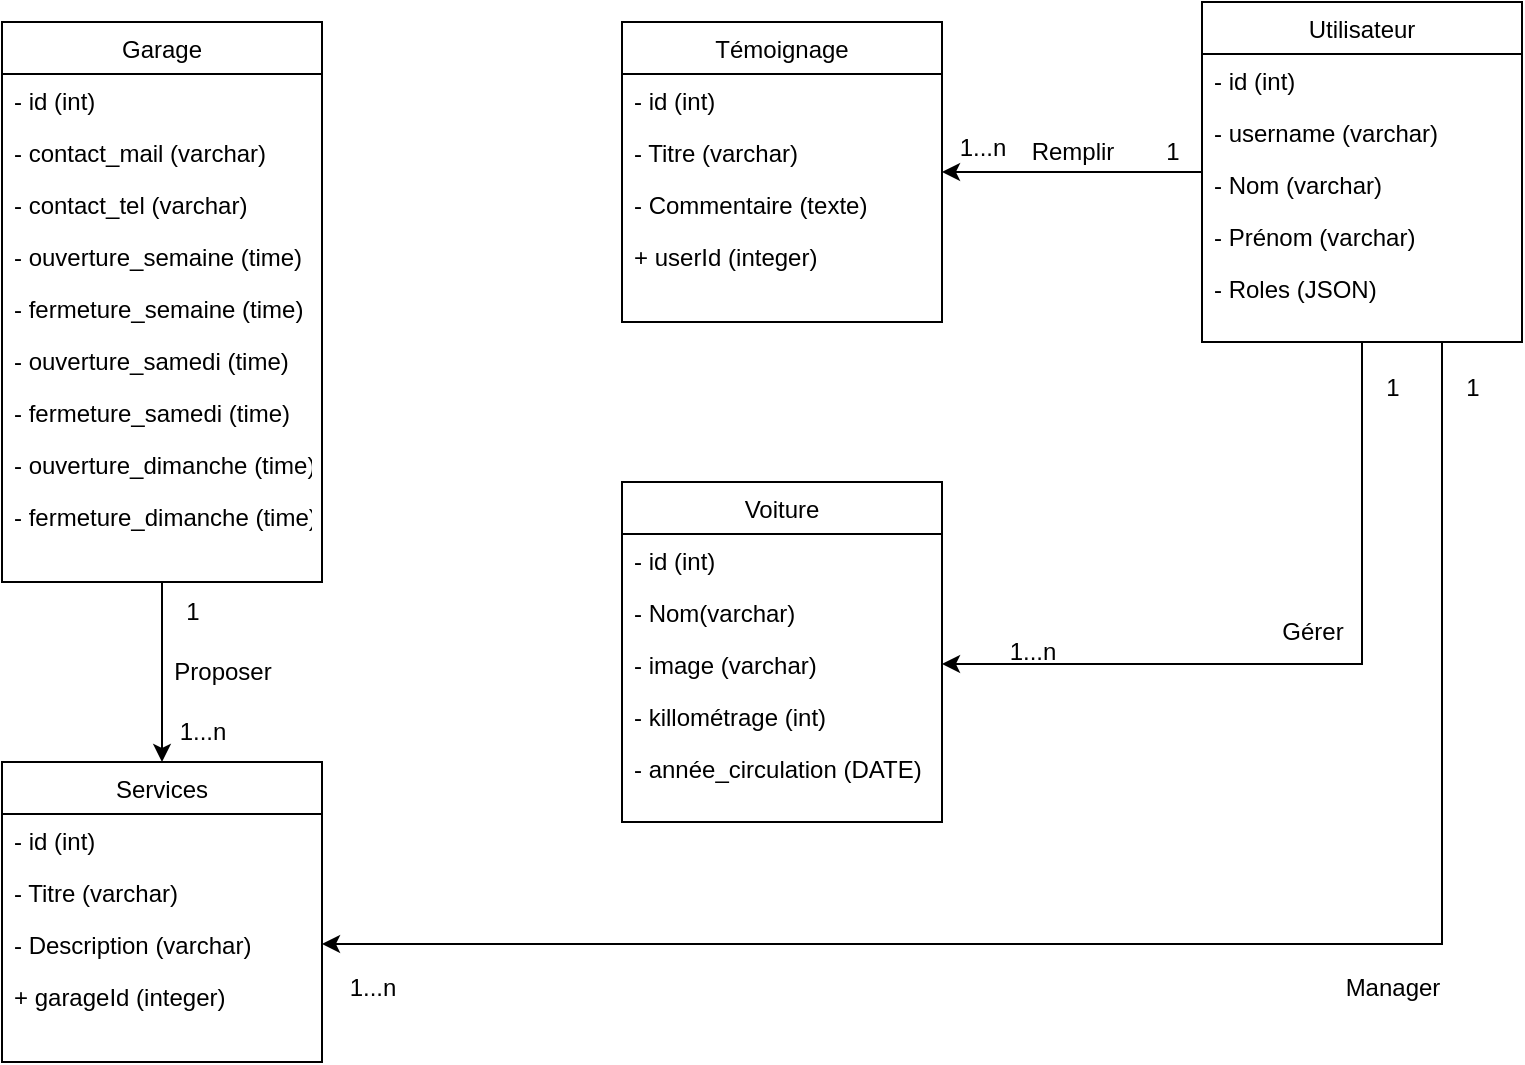 <mxfile version="23.1.5" type="device">
  <diagram id="C5RBs43oDa-KdzZeNtuy" name="Page-1">
    <mxGraphModel dx="1434" dy="746" grid="1" gridSize="10" guides="1" tooltips="1" connect="1" arrows="1" fold="1" page="1" pageScale="1" pageWidth="827" pageHeight="1169" math="0" shadow="0">
      <root>
        <mxCell id="WIyWlLk6GJQsqaUBKTNV-0" />
        <mxCell id="WIyWlLk6GJQsqaUBKTNV-1" parent="WIyWlLk6GJQsqaUBKTNV-0" />
        <mxCell id="V9VzeY_xeNiOUcqXpFap-7" value="" style="edgeStyle=orthogonalEdgeStyle;rounded=0;orthogonalLoop=1;jettySize=auto;html=1;" parent="WIyWlLk6GJQsqaUBKTNV-1" source="zkfFHV4jXpPFQw0GAbJ--17" target="V9VzeY_xeNiOUcqXpFap-1" edge="1">
          <mxGeometry relative="1" as="geometry" />
        </mxCell>
        <mxCell id="n9WYnICfEyUVb_1-B87v-4" style="edgeStyle=orthogonalEdgeStyle;rounded=0;orthogonalLoop=1;jettySize=auto;html=1;exitX=0.5;exitY=1;exitDx=0;exitDy=0;entryX=1;entryY=0.5;entryDx=0;entryDy=0;" edge="1" parent="WIyWlLk6GJQsqaUBKTNV-1" source="zkfFHV4jXpPFQw0GAbJ--17" target="V9VzeY_xeNiOUcqXpFap-24">
          <mxGeometry relative="1" as="geometry" />
        </mxCell>
        <mxCell id="n9WYnICfEyUVb_1-B87v-8" style="edgeStyle=orthogonalEdgeStyle;rounded=0;orthogonalLoop=1;jettySize=auto;html=1;exitX=0.75;exitY=1;exitDx=0;exitDy=0;entryX=1;entryY=0.5;entryDx=0;entryDy=0;" edge="1" parent="WIyWlLk6GJQsqaUBKTNV-1" source="zkfFHV4jXpPFQw0GAbJ--17" target="V9VzeY_xeNiOUcqXpFap-17">
          <mxGeometry relative="1" as="geometry" />
        </mxCell>
        <mxCell id="zkfFHV4jXpPFQw0GAbJ--17" value="Utilisateur" style="swimlane;fontStyle=0;align=center;verticalAlign=top;childLayout=stackLayout;horizontal=1;startSize=26;horizontalStack=0;resizeParent=1;resizeLast=0;collapsible=1;marginBottom=0;rounded=0;shadow=0;strokeWidth=1;" parent="WIyWlLk6GJQsqaUBKTNV-1" vertex="1">
          <mxGeometry x="640" y="40" width="160" height="170" as="geometry">
            <mxRectangle x="640" y="40" width="160" height="26" as="alternateBounds" />
          </mxGeometry>
        </mxCell>
        <mxCell id="zkfFHV4jXpPFQw0GAbJ--18" value="- id (int)" style="text;align=left;verticalAlign=top;spacingLeft=4;spacingRight=4;overflow=hidden;rotatable=0;points=[[0,0.5],[1,0.5]];portConstraint=eastwest;" parent="zkfFHV4jXpPFQw0GAbJ--17" vertex="1">
          <mxGeometry y="26" width="160" height="26" as="geometry" />
        </mxCell>
        <mxCell id="zkfFHV4jXpPFQw0GAbJ--19" value="- username (varchar)" style="text;align=left;verticalAlign=top;spacingLeft=4;spacingRight=4;overflow=hidden;rotatable=0;points=[[0,0.5],[1,0.5]];portConstraint=eastwest;rounded=0;shadow=0;html=0;" parent="zkfFHV4jXpPFQw0GAbJ--17" vertex="1">
          <mxGeometry y="52" width="160" height="26" as="geometry" />
        </mxCell>
        <mxCell id="zkfFHV4jXpPFQw0GAbJ--20" value="- Nom (varchar)   " style="text;align=left;verticalAlign=top;spacingLeft=4;spacingRight=4;overflow=hidden;rotatable=0;points=[[0,0.5],[1,0.5]];portConstraint=eastwest;rounded=0;shadow=0;html=0;" parent="zkfFHV4jXpPFQw0GAbJ--17" vertex="1">
          <mxGeometry y="78" width="160" height="26" as="geometry" />
        </mxCell>
        <mxCell id="zkfFHV4jXpPFQw0GAbJ--21" value="- Prénom (varchar)" style="text;align=left;verticalAlign=top;spacingLeft=4;spacingRight=4;overflow=hidden;rotatable=0;points=[[0,0.5],[1,0.5]];portConstraint=eastwest;rounded=0;shadow=0;html=0;" parent="zkfFHV4jXpPFQw0GAbJ--17" vertex="1">
          <mxGeometry y="104" width="160" height="26" as="geometry" />
        </mxCell>
        <mxCell id="zkfFHV4jXpPFQw0GAbJ--22" value="- Roles (JSON)" style="text;align=left;verticalAlign=top;spacingLeft=4;spacingRight=4;overflow=hidden;rotatable=0;points=[[0,0.5],[1,0.5]];portConstraint=eastwest;rounded=0;shadow=0;html=0;" parent="zkfFHV4jXpPFQw0GAbJ--17" vertex="1">
          <mxGeometry y="130" width="160" height="26" as="geometry" />
        </mxCell>
        <mxCell id="V9VzeY_xeNiOUcqXpFap-1" value="Témoignage" style="swimlane;fontStyle=0;align=center;verticalAlign=top;childLayout=stackLayout;horizontal=1;startSize=26;horizontalStack=0;resizeParent=1;resizeLast=0;collapsible=1;marginBottom=0;rounded=0;shadow=0;strokeWidth=1;" parent="WIyWlLk6GJQsqaUBKTNV-1" vertex="1">
          <mxGeometry x="350" y="50" width="160" height="150" as="geometry">
            <mxRectangle x="640" y="40" width="160" height="26" as="alternateBounds" />
          </mxGeometry>
        </mxCell>
        <mxCell id="V9VzeY_xeNiOUcqXpFap-2" value="- id (int)" style="text;align=left;verticalAlign=top;spacingLeft=4;spacingRight=4;overflow=hidden;rotatable=0;points=[[0,0.5],[1,0.5]];portConstraint=eastwest;" parent="V9VzeY_xeNiOUcqXpFap-1" vertex="1">
          <mxGeometry y="26" width="160" height="26" as="geometry" />
        </mxCell>
        <mxCell id="V9VzeY_xeNiOUcqXpFap-3" value="- Titre (varchar)" style="text;align=left;verticalAlign=top;spacingLeft=4;spacingRight=4;overflow=hidden;rotatable=0;points=[[0,0.5],[1,0.5]];portConstraint=eastwest;rounded=0;shadow=0;html=0;" parent="V9VzeY_xeNiOUcqXpFap-1" vertex="1">
          <mxGeometry y="52" width="160" height="26" as="geometry" />
        </mxCell>
        <mxCell id="V9VzeY_xeNiOUcqXpFap-4" value="- Commentaire (texte)   " style="text;align=left;verticalAlign=top;spacingLeft=4;spacingRight=4;overflow=hidden;rotatable=0;points=[[0,0.5],[1,0.5]];portConstraint=eastwest;rounded=0;shadow=0;html=0;" parent="V9VzeY_xeNiOUcqXpFap-1" vertex="1">
          <mxGeometry y="78" width="160" height="26" as="geometry" />
        </mxCell>
        <mxCell id="V9VzeY_xeNiOUcqXpFap-5" value="+ userId (integer)" style="text;align=left;verticalAlign=top;spacingLeft=4;spacingRight=4;overflow=hidden;rotatable=0;points=[[0,0.5],[1,0.5]];portConstraint=eastwest;rounded=0;shadow=0;html=0;" parent="V9VzeY_xeNiOUcqXpFap-1" vertex="1">
          <mxGeometry y="104" width="160" height="26" as="geometry" />
        </mxCell>
        <mxCell id="V9VzeY_xeNiOUcqXpFap-20" value="" style="edgeStyle=orthogonalEdgeStyle;rounded=0;orthogonalLoop=1;jettySize=auto;html=1;" parent="WIyWlLk6GJQsqaUBKTNV-1" source="V9VzeY_xeNiOUcqXpFap-8" target="V9VzeY_xeNiOUcqXpFap-14" edge="1">
          <mxGeometry relative="1" as="geometry" />
        </mxCell>
        <mxCell id="V9VzeY_xeNiOUcqXpFap-8" value="Garage" style="swimlane;fontStyle=0;align=center;verticalAlign=top;childLayout=stackLayout;horizontal=1;startSize=26;horizontalStack=0;resizeParent=1;resizeLast=0;collapsible=1;marginBottom=0;rounded=0;shadow=0;strokeWidth=1;" parent="WIyWlLk6GJQsqaUBKTNV-1" vertex="1">
          <mxGeometry x="40" y="50" width="160" height="280" as="geometry">
            <mxRectangle x="640" y="40" width="160" height="26" as="alternateBounds" />
          </mxGeometry>
        </mxCell>
        <mxCell id="V9VzeY_xeNiOUcqXpFap-9" value="- id (int)" style="text;align=left;verticalAlign=top;spacingLeft=4;spacingRight=4;overflow=hidden;rotatable=0;points=[[0,0.5],[1,0.5]];portConstraint=eastwest;" parent="V9VzeY_xeNiOUcqXpFap-8" vertex="1">
          <mxGeometry y="26" width="160" height="26" as="geometry" />
        </mxCell>
        <mxCell id="V9VzeY_xeNiOUcqXpFap-10" value="- contact_mail (varchar)" style="text;align=left;verticalAlign=top;spacingLeft=4;spacingRight=4;overflow=hidden;rotatable=0;points=[[0,0.5],[1,0.5]];portConstraint=eastwest;rounded=0;shadow=0;html=0;" parent="V9VzeY_xeNiOUcqXpFap-8" vertex="1">
          <mxGeometry y="52" width="160" height="26" as="geometry" />
        </mxCell>
        <mxCell id="V9VzeY_xeNiOUcqXpFap-11" value="- contact_tel (varchar)" style="text;align=left;verticalAlign=top;spacingLeft=4;spacingRight=4;overflow=hidden;rotatable=0;points=[[0,0.5],[1,0.5]];portConstraint=eastwest;rounded=0;shadow=0;html=0;" parent="V9VzeY_xeNiOUcqXpFap-8" vertex="1">
          <mxGeometry y="78" width="160" height="26" as="geometry" />
        </mxCell>
        <mxCell id="V9VzeY_xeNiOUcqXpFap-12" value="- ouverture_semaine (time)" style="text;align=left;verticalAlign=top;spacingLeft=4;spacingRight=4;overflow=hidden;rotatable=0;points=[[0,0.5],[1,0.5]];portConstraint=eastwest;rounded=0;shadow=0;html=0;" parent="V9VzeY_xeNiOUcqXpFap-8" vertex="1">
          <mxGeometry y="104" width="160" height="26" as="geometry" />
        </mxCell>
        <mxCell id="V9VzeY_xeNiOUcqXpFap-13" value="- fermeture_semaine (time)" style="text;align=left;verticalAlign=top;spacingLeft=4;spacingRight=4;overflow=hidden;rotatable=0;points=[[0,0.5],[1,0.5]];portConstraint=eastwest;rounded=0;shadow=0;html=0;" parent="V9VzeY_xeNiOUcqXpFap-8" vertex="1">
          <mxGeometry y="130" width="160" height="26" as="geometry" />
        </mxCell>
        <mxCell id="V9VzeY_xeNiOUcqXpFap-28" value="- ouverture_samedi (time)" style="text;align=left;verticalAlign=top;spacingLeft=4;spacingRight=4;overflow=hidden;rotatable=0;points=[[0,0.5],[1,0.5]];portConstraint=eastwest;rounded=0;shadow=0;html=0;" parent="V9VzeY_xeNiOUcqXpFap-8" vertex="1">
          <mxGeometry y="156" width="160" height="26" as="geometry" />
        </mxCell>
        <mxCell id="V9VzeY_xeNiOUcqXpFap-29" value="- fermeture_samedi (time)" style="text;align=left;verticalAlign=top;spacingLeft=4;spacingRight=4;overflow=hidden;rotatable=0;points=[[0,0.5],[1,0.5]];portConstraint=eastwest;rounded=0;shadow=0;html=0;" parent="V9VzeY_xeNiOUcqXpFap-8" vertex="1">
          <mxGeometry y="182" width="160" height="26" as="geometry" />
        </mxCell>
        <mxCell id="V9VzeY_xeNiOUcqXpFap-30" value="- ouverture_dimanche (time)" style="text;align=left;verticalAlign=top;spacingLeft=4;spacingRight=4;overflow=hidden;rotatable=0;points=[[0,0.5],[1,0.5]];portConstraint=eastwest;rounded=0;shadow=0;html=0;" parent="V9VzeY_xeNiOUcqXpFap-8" vertex="1">
          <mxGeometry y="208" width="160" height="26" as="geometry" />
        </mxCell>
        <mxCell id="V9VzeY_xeNiOUcqXpFap-31" value="- fermeture_dimanche (time)" style="text;align=left;verticalAlign=top;spacingLeft=4;spacingRight=4;overflow=hidden;rotatable=0;points=[[0,0.5],[1,0.5]];portConstraint=eastwest;rounded=0;shadow=0;html=0;" parent="V9VzeY_xeNiOUcqXpFap-8" vertex="1">
          <mxGeometry y="234" width="160" height="26" as="geometry" />
        </mxCell>
        <mxCell id="V9VzeY_xeNiOUcqXpFap-14" value="Services" style="swimlane;fontStyle=0;align=center;verticalAlign=top;childLayout=stackLayout;horizontal=1;startSize=26;horizontalStack=0;resizeParent=1;resizeLast=0;collapsible=1;marginBottom=0;rounded=0;shadow=0;strokeWidth=1;" parent="WIyWlLk6GJQsqaUBKTNV-1" vertex="1">
          <mxGeometry x="40" y="420" width="160" height="150" as="geometry">
            <mxRectangle x="640" y="40" width="160" height="26" as="alternateBounds" />
          </mxGeometry>
        </mxCell>
        <mxCell id="V9VzeY_xeNiOUcqXpFap-15" value="- id (int)" style="text;align=left;verticalAlign=top;spacingLeft=4;spacingRight=4;overflow=hidden;rotatable=0;points=[[0,0.5],[1,0.5]];portConstraint=eastwest;" parent="V9VzeY_xeNiOUcqXpFap-14" vertex="1">
          <mxGeometry y="26" width="160" height="26" as="geometry" />
        </mxCell>
        <mxCell id="V9VzeY_xeNiOUcqXpFap-16" value="- Titre (varchar)" style="text;align=left;verticalAlign=top;spacingLeft=4;spacingRight=4;overflow=hidden;rotatable=0;points=[[0,0.5],[1,0.5]];portConstraint=eastwest;rounded=0;shadow=0;html=0;" parent="V9VzeY_xeNiOUcqXpFap-14" vertex="1">
          <mxGeometry y="52" width="160" height="26" as="geometry" />
        </mxCell>
        <mxCell id="V9VzeY_xeNiOUcqXpFap-17" value="- Description (varchar)   " style="text;align=left;verticalAlign=top;spacingLeft=4;spacingRight=4;overflow=hidden;rotatable=0;points=[[0,0.5],[1,0.5]];portConstraint=eastwest;rounded=0;shadow=0;html=0;" parent="V9VzeY_xeNiOUcqXpFap-14" vertex="1">
          <mxGeometry y="78" width="160" height="26" as="geometry" />
        </mxCell>
        <mxCell id="V9VzeY_xeNiOUcqXpFap-19" value="+ garageId (integer)" style="text;align=left;verticalAlign=top;spacingLeft=4;spacingRight=4;overflow=hidden;rotatable=0;points=[[0,0.5],[1,0.5]];portConstraint=eastwest;rounded=0;shadow=0;html=0;" parent="V9VzeY_xeNiOUcqXpFap-14" vertex="1">
          <mxGeometry y="104" width="160" height="26" as="geometry" />
        </mxCell>
        <mxCell id="V9VzeY_xeNiOUcqXpFap-21" value="Voiture" style="swimlane;fontStyle=0;align=center;verticalAlign=top;childLayout=stackLayout;horizontal=1;startSize=26;horizontalStack=0;resizeParent=1;resizeLast=0;collapsible=1;marginBottom=0;rounded=0;shadow=0;strokeWidth=1;" parent="WIyWlLk6GJQsqaUBKTNV-1" vertex="1">
          <mxGeometry x="350" y="280" width="160" height="170" as="geometry">
            <mxRectangle x="640" y="40" width="160" height="26" as="alternateBounds" />
          </mxGeometry>
        </mxCell>
        <mxCell id="V9VzeY_xeNiOUcqXpFap-22" value="- id (int)" style="text;align=left;verticalAlign=top;spacingLeft=4;spacingRight=4;overflow=hidden;rotatable=0;points=[[0,0.5],[1,0.5]];portConstraint=eastwest;" parent="V9VzeY_xeNiOUcqXpFap-21" vertex="1">
          <mxGeometry y="26" width="160" height="26" as="geometry" />
        </mxCell>
        <mxCell id="V9VzeY_xeNiOUcqXpFap-23" value="- Nom(varchar)" style="text;align=left;verticalAlign=top;spacingLeft=4;spacingRight=4;overflow=hidden;rotatable=0;points=[[0,0.5],[1,0.5]];portConstraint=eastwest;rounded=0;shadow=0;html=0;" parent="V9VzeY_xeNiOUcqXpFap-21" vertex="1">
          <mxGeometry y="52" width="160" height="26" as="geometry" />
        </mxCell>
        <mxCell id="V9VzeY_xeNiOUcqXpFap-24" value="- image (varchar)   " style="text;align=left;verticalAlign=top;spacingLeft=4;spacingRight=4;overflow=hidden;rotatable=0;points=[[0,0.5],[1,0.5]];portConstraint=eastwest;rounded=0;shadow=0;html=0;" parent="V9VzeY_xeNiOUcqXpFap-21" vertex="1">
          <mxGeometry y="78" width="160" height="26" as="geometry" />
        </mxCell>
        <mxCell id="V9VzeY_xeNiOUcqXpFap-25" value="- killométrage (int)" style="text;align=left;verticalAlign=top;spacingLeft=4;spacingRight=4;overflow=hidden;rotatable=0;points=[[0,0.5],[1,0.5]];portConstraint=eastwest;rounded=0;shadow=0;html=0;" parent="V9VzeY_xeNiOUcqXpFap-21" vertex="1">
          <mxGeometry y="104" width="160" height="26" as="geometry" />
        </mxCell>
        <mxCell id="V9VzeY_xeNiOUcqXpFap-26" value="- année_circulation (DATE)" style="text;align=left;verticalAlign=top;spacingLeft=4;spacingRight=4;overflow=hidden;rotatable=0;points=[[0,0.5],[1,0.5]];portConstraint=eastwest;rounded=0;shadow=0;html=0;" parent="V9VzeY_xeNiOUcqXpFap-21" vertex="1">
          <mxGeometry y="130" width="160" height="26" as="geometry" />
        </mxCell>
        <mxCell id="V9VzeY_xeNiOUcqXpFap-32" value="Remplir" style="text;html=1;align=center;verticalAlign=middle;resizable=0;points=[];autosize=1;strokeColor=none;fillColor=none;" parent="WIyWlLk6GJQsqaUBKTNV-1" vertex="1">
          <mxGeometry x="545" y="100" width="60" height="30" as="geometry" />
        </mxCell>
        <mxCell id="V9VzeY_xeNiOUcqXpFap-33" value="1" style="text;html=1;align=center;verticalAlign=middle;resizable=0;points=[];autosize=1;strokeColor=none;fillColor=none;" parent="WIyWlLk6GJQsqaUBKTNV-1" vertex="1">
          <mxGeometry x="610" y="100" width="30" height="30" as="geometry" />
        </mxCell>
        <mxCell id="V9VzeY_xeNiOUcqXpFap-34" value="1...n" style="text;html=1;align=center;verticalAlign=middle;resizable=0;points=[];autosize=1;strokeColor=none;fillColor=none;" parent="WIyWlLk6GJQsqaUBKTNV-1" vertex="1">
          <mxGeometry x="505" y="98" width="50" height="30" as="geometry" />
        </mxCell>
        <mxCell id="V9VzeY_xeNiOUcqXpFap-35" value="Proposer" style="text;html=1;align=center;verticalAlign=middle;resizable=0;points=[];autosize=1;strokeColor=none;fillColor=none;" parent="WIyWlLk6GJQsqaUBKTNV-1" vertex="1">
          <mxGeometry x="115" y="360" width="70" height="30" as="geometry" />
        </mxCell>
        <mxCell id="V9VzeY_xeNiOUcqXpFap-36" value="1" style="text;html=1;align=center;verticalAlign=middle;resizable=0;points=[];autosize=1;strokeColor=none;fillColor=none;" parent="WIyWlLk6GJQsqaUBKTNV-1" vertex="1">
          <mxGeometry x="120" y="330" width="30" height="30" as="geometry" />
        </mxCell>
        <mxCell id="V9VzeY_xeNiOUcqXpFap-37" value="1...n" style="text;html=1;align=center;verticalAlign=middle;resizable=0;points=[];autosize=1;strokeColor=none;fillColor=none;" parent="WIyWlLk6GJQsqaUBKTNV-1" vertex="1">
          <mxGeometry x="115" y="390" width="50" height="30" as="geometry" />
        </mxCell>
        <mxCell id="n9WYnICfEyUVb_1-B87v-2" value="1...n" style="text;html=1;align=center;verticalAlign=middle;resizable=0;points=[];autosize=1;strokeColor=none;fillColor=none;" vertex="1" parent="WIyWlLk6GJQsqaUBKTNV-1">
          <mxGeometry x="530" y="350" width="50" height="30" as="geometry" />
        </mxCell>
        <mxCell id="n9WYnICfEyUVb_1-B87v-3" value="1" style="text;html=1;align=center;verticalAlign=middle;resizable=0;points=[];autosize=1;strokeColor=none;fillColor=none;" vertex="1" parent="WIyWlLk6GJQsqaUBKTNV-1">
          <mxGeometry x="720" y="218" width="30" height="30" as="geometry" />
        </mxCell>
        <mxCell id="n9WYnICfEyUVb_1-B87v-5" value="Gérer" style="text;html=1;align=center;verticalAlign=middle;resizable=0;points=[];autosize=1;strokeColor=none;fillColor=none;" vertex="1" parent="WIyWlLk6GJQsqaUBKTNV-1">
          <mxGeometry x="670" y="340" width="50" height="30" as="geometry" />
        </mxCell>
        <mxCell id="n9WYnICfEyUVb_1-B87v-9" value="Manager" style="text;html=1;align=center;verticalAlign=middle;resizable=0;points=[];autosize=1;strokeColor=none;fillColor=none;" vertex="1" parent="WIyWlLk6GJQsqaUBKTNV-1">
          <mxGeometry x="700" y="518" width="70" height="30" as="geometry" />
        </mxCell>
        <mxCell id="n9WYnICfEyUVb_1-B87v-10" value="1...n" style="text;html=1;align=center;verticalAlign=middle;resizable=0;points=[];autosize=1;strokeColor=none;fillColor=none;" vertex="1" parent="WIyWlLk6GJQsqaUBKTNV-1">
          <mxGeometry x="200" y="518" width="50" height="30" as="geometry" />
        </mxCell>
        <mxCell id="n9WYnICfEyUVb_1-B87v-11" value="1" style="text;html=1;align=center;verticalAlign=middle;resizable=0;points=[];autosize=1;strokeColor=none;fillColor=none;" vertex="1" parent="WIyWlLk6GJQsqaUBKTNV-1">
          <mxGeometry x="760" y="218" width="30" height="30" as="geometry" />
        </mxCell>
      </root>
    </mxGraphModel>
  </diagram>
</mxfile>
